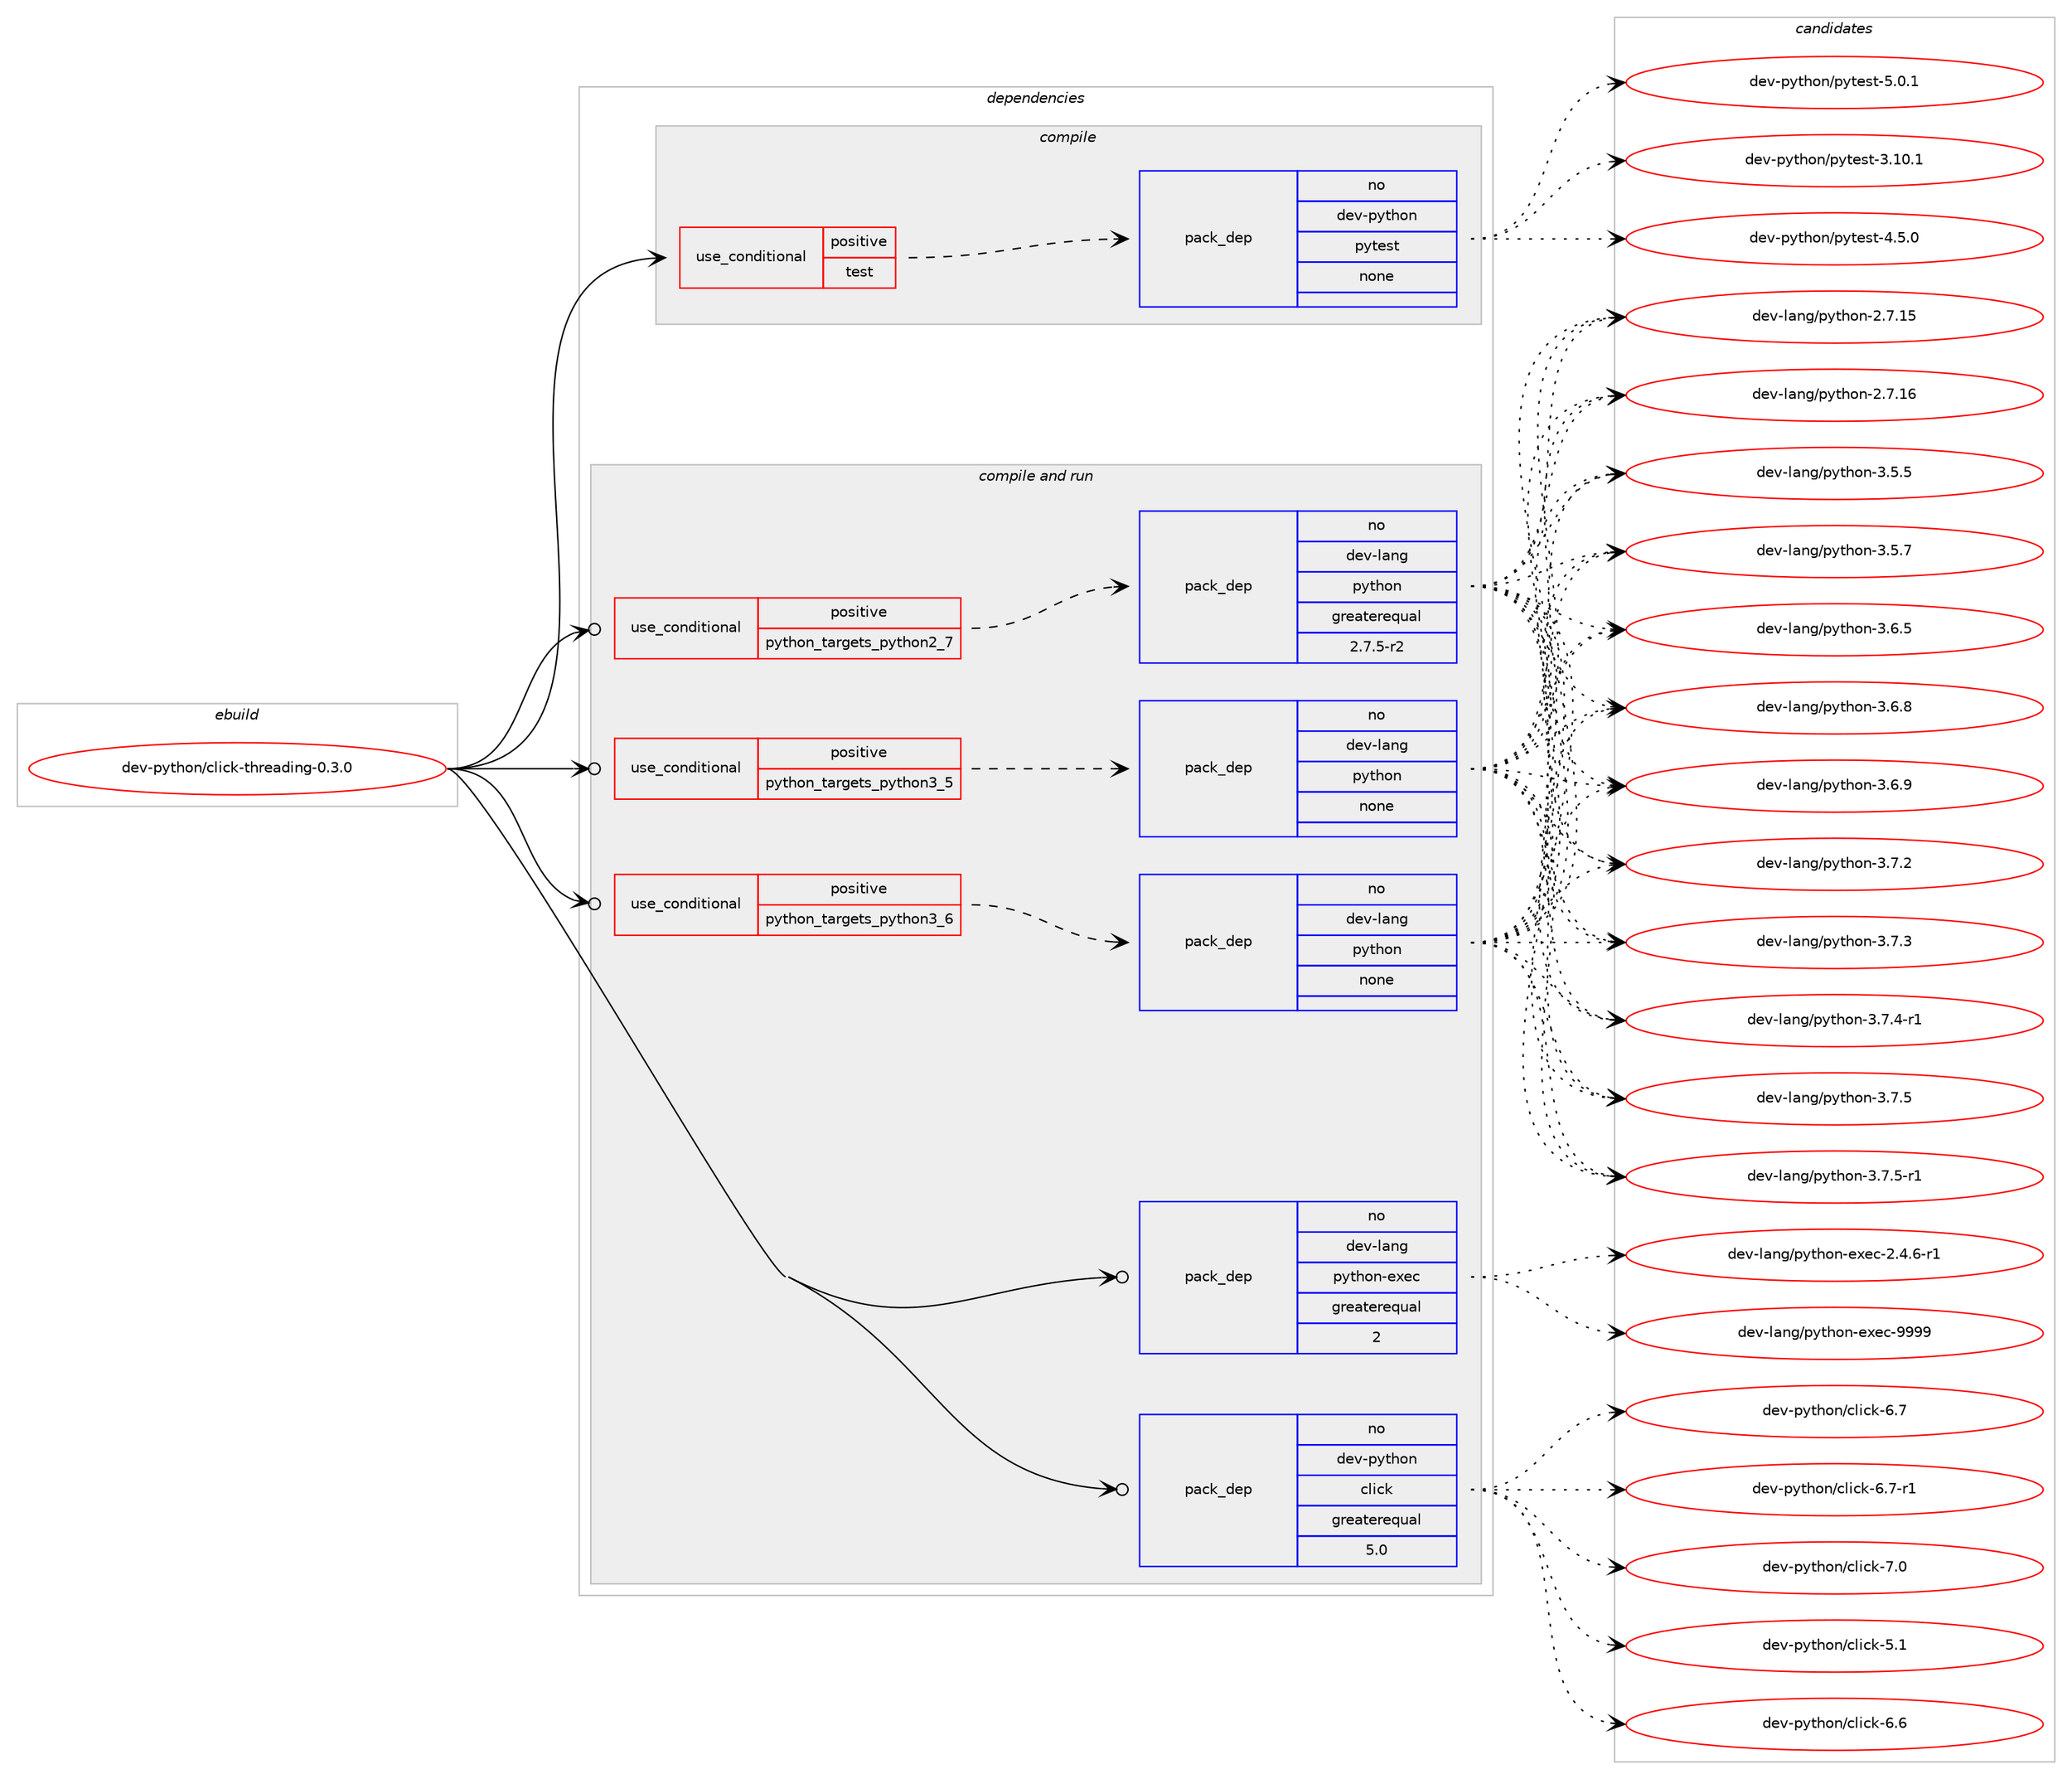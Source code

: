 digraph prolog {

# *************
# Graph options
# *************

newrank=true;
concentrate=true;
compound=true;
graph [rankdir=LR,fontname=Helvetica,fontsize=10,ranksep=1.5];#, ranksep=2.5, nodesep=0.2];
edge  [arrowhead=vee];
node  [fontname=Helvetica,fontsize=10];

# **********
# The ebuild
# **********

subgraph cluster_leftcol {
color=gray;
rank=same;
label=<<i>ebuild</i>>;
id [label="dev-python/click-threading-0.3.0", color=red, width=4, href="../dev-python/click-threading-0.3.0.svg"];
}

# ****************
# The dependencies
# ****************

subgraph cluster_midcol {
color=gray;
label=<<i>dependencies</i>>;
subgraph cluster_compile {
fillcolor="#eeeeee";
style=filled;
label=<<i>compile</i>>;
subgraph cond137617 {
dependency599169 [label=<<TABLE BORDER="0" CELLBORDER="1" CELLSPACING="0" CELLPADDING="4"><TR><TD ROWSPAN="3" CELLPADDING="10">use_conditional</TD></TR><TR><TD>positive</TD></TR><TR><TD>test</TD></TR></TABLE>>, shape=none, color=red];
subgraph pack449773 {
dependency599170 [label=<<TABLE BORDER="0" CELLBORDER="1" CELLSPACING="0" CELLPADDING="4" WIDTH="220"><TR><TD ROWSPAN="6" CELLPADDING="30">pack_dep</TD></TR><TR><TD WIDTH="110">no</TD></TR><TR><TD>dev-python</TD></TR><TR><TD>pytest</TD></TR><TR><TD>none</TD></TR><TR><TD></TD></TR></TABLE>>, shape=none, color=blue];
}
dependency599169:e -> dependency599170:w [weight=20,style="dashed",arrowhead="vee"];
}
id:e -> dependency599169:w [weight=20,style="solid",arrowhead="vee"];
}
subgraph cluster_compileandrun {
fillcolor="#eeeeee";
style=filled;
label=<<i>compile and run</i>>;
subgraph cond137618 {
dependency599171 [label=<<TABLE BORDER="0" CELLBORDER="1" CELLSPACING="0" CELLPADDING="4"><TR><TD ROWSPAN="3" CELLPADDING="10">use_conditional</TD></TR><TR><TD>positive</TD></TR><TR><TD>python_targets_python2_7</TD></TR></TABLE>>, shape=none, color=red];
subgraph pack449774 {
dependency599172 [label=<<TABLE BORDER="0" CELLBORDER="1" CELLSPACING="0" CELLPADDING="4" WIDTH="220"><TR><TD ROWSPAN="6" CELLPADDING="30">pack_dep</TD></TR><TR><TD WIDTH="110">no</TD></TR><TR><TD>dev-lang</TD></TR><TR><TD>python</TD></TR><TR><TD>greaterequal</TD></TR><TR><TD>2.7.5-r2</TD></TR></TABLE>>, shape=none, color=blue];
}
dependency599171:e -> dependency599172:w [weight=20,style="dashed",arrowhead="vee"];
}
id:e -> dependency599171:w [weight=20,style="solid",arrowhead="odotvee"];
subgraph cond137619 {
dependency599173 [label=<<TABLE BORDER="0" CELLBORDER="1" CELLSPACING="0" CELLPADDING="4"><TR><TD ROWSPAN="3" CELLPADDING="10">use_conditional</TD></TR><TR><TD>positive</TD></TR><TR><TD>python_targets_python3_5</TD></TR></TABLE>>, shape=none, color=red];
subgraph pack449775 {
dependency599174 [label=<<TABLE BORDER="0" CELLBORDER="1" CELLSPACING="0" CELLPADDING="4" WIDTH="220"><TR><TD ROWSPAN="6" CELLPADDING="30">pack_dep</TD></TR><TR><TD WIDTH="110">no</TD></TR><TR><TD>dev-lang</TD></TR><TR><TD>python</TD></TR><TR><TD>none</TD></TR><TR><TD></TD></TR></TABLE>>, shape=none, color=blue];
}
dependency599173:e -> dependency599174:w [weight=20,style="dashed",arrowhead="vee"];
}
id:e -> dependency599173:w [weight=20,style="solid",arrowhead="odotvee"];
subgraph cond137620 {
dependency599175 [label=<<TABLE BORDER="0" CELLBORDER="1" CELLSPACING="0" CELLPADDING="4"><TR><TD ROWSPAN="3" CELLPADDING="10">use_conditional</TD></TR><TR><TD>positive</TD></TR><TR><TD>python_targets_python3_6</TD></TR></TABLE>>, shape=none, color=red];
subgraph pack449776 {
dependency599176 [label=<<TABLE BORDER="0" CELLBORDER="1" CELLSPACING="0" CELLPADDING="4" WIDTH="220"><TR><TD ROWSPAN="6" CELLPADDING="30">pack_dep</TD></TR><TR><TD WIDTH="110">no</TD></TR><TR><TD>dev-lang</TD></TR><TR><TD>python</TD></TR><TR><TD>none</TD></TR><TR><TD></TD></TR></TABLE>>, shape=none, color=blue];
}
dependency599175:e -> dependency599176:w [weight=20,style="dashed",arrowhead="vee"];
}
id:e -> dependency599175:w [weight=20,style="solid",arrowhead="odotvee"];
subgraph pack449777 {
dependency599177 [label=<<TABLE BORDER="0" CELLBORDER="1" CELLSPACING="0" CELLPADDING="4" WIDTH="220"><TR><TD ROWSPAN="6" CELLPADDING="30">pack_dep</TD></TR><TR><TD WIDTH="110">no</TD></TR><TR><TD>dev-lang</TD></TR><TR><TD>python-exec</TD></TR><TR><TD>greaterequal</TD></TR><TR><TD>2</TD></TR></TABLE>>, shape=none, color=blue];
}
id:e -> dependency599177:w [weight=20,style="solid",arrowhead="odotvee"];
subgraph pack449778 {
dependency599178 [label=<<TABLE BORDER="0" CELLBORDER="1" CELLSPACING="0" CELLPADDING="4" WIDTH="220"><TR><TD ROWSPAN="6" CELLPADDING="30">pack_dep</TD></TR><TR><TD WIDTH="110">no</TD></TR><TR><TD>dev-python</TD></TR><TR><TD>click</TD></TR><TR><TD>greaterequal</TD></TR><TR><TD>5.0</TD></TR></TABLE>>, shape=none, color=blue];
}
id:e -> dependency599178:w [weight=20,style="solid",arrowhead="odotvee"];
}
subgraph cluster_run {
fillcolor="#eeeeee";
style=filled;
label=<<i>run</i>>;
}
}

# **************
# The candidates
# **************

subgraph cluster_choices {
rank=same;
color=gray;
label=<<i>candidates</i>>;

subgraph choice449773 {
color=black;
nodesep=1;
choice100101118451121211161041111104711212111610111511645514649484649 [label="dev-python/pytest-3.10.1", color=red, width=4,href="../dev-python/pytest-3.10.1.svg"];
choice1001011184511212111610411111047112121116101115116455246534648 [label="dev-python/pytest-4.5.0", color=red, width=4,href="../dev-python/pytest-4.5.0.svg"];
choice1001011184511212111610411111047112121116101115116455346484649 [label="dev-python/pytest-5.0.1", color=red, width=4,href="../dev-python/pytest-5.0.1.svg"];
dependency599170:e -> choice100101118451121211161041111104711212111610111511645514649484649:w [style=dotted,weight="100"];
dependency599170:e -> choice1001011184511212111610411111047112121116101115116455246534648:w [style=dotted,weight="100"];
dependency599170:e -> choice1001011184511212111610411111047112121116101115116455346484649:w [style=dotted,weight="100"];
}
subgraph choice449774 {
color=black;
nodesep=1;
choice10010111845108971101034711212111610411111045504655464953 [label="dev-lang/python-2.7.15", color=red, width=4,href="../dev-lang/python-2.7.15.svg"];
choice10010111845108971101034711212111610411111045504655464954 [label="dev-lang/python-2.7.16", color=red, width=4,href="../dev-lang/python-2.7.16.svg"];
choice100101118451089711010347112121116104111110455146534653 [label="dev-lang/python-3.5.5", color=red, width=4,href="../dev-lang/python-3.5.5.svg"];
choice100101118451089711010347112121116104111110455146534655 [label="dev-lang/python-3.5.7", color=red, width=4,href="../dev-lang/python-3.5.7.svg"];
choice100101118451089711010347112121116104111110455146544653 [label="dev-lang/python-3.6.5", color=red, width=4,href="../dev-lang/python-3.6.5.svg"];
choice100101118451089711010347112121116104111110455146544656 [label="dev-lang/python-3.6.8", color=red, width=4,href="../dev-lang/python-3.6.8.svg"];
choice100101118451089711010347112121116104111110455146544657 [label="dev-lang/python-3.6.9", color=red, width=4,href="../dev-lang/python-3.6.9.svg"];
choice100101118451089711010347112121116104111110455146554650 [label="dev-lang/python-3.7.2", color=red, width=4,href="../dev-lang/python-3.7.2.svg"];
choice100101118451089711010347112121116104111110455146554651 [label="dev-lang/python-3.7.3", color=red, width=4,href="../dev-lang/python-3.7.3.svg"];
choice1001011184510897110103471121211161041111104551465546524511449 [label="dev-lang/python-3.7.4-r1", color=red, width=4,href="../dev-lang/python-3.7.4-r1.svg"];
choice100101118451089711010347112121116104111110455146554653 [label="dev-lang/python-3.7.5", color=red, width=4,href="../dev-lang/python-3.7.5.svg"];
choice1001011184510897110103471121211161041111104551465546534511449 [label="dev-lang/python-3.7.5-r1", color=red, width=4,href="../dev-lang/python-3.7.5-r1.svg"];
dependency599172:e -> choice10010111845108971101034711212111610411111045504655464953:w [style=dotted,weight="100"];
dependency599172:e -> choice10010111845108971101034711212111610411111045504655464954:w [style=dotted,weight="100"];
dependency599172:e -> choice100101118451089711010347112121116104111110455146534653:w [style=dotted,weight="100"];
dependency599172:e -> choice100101118451089711010347112121116104111110455146534655:w [style=dotted,weight="100"];
dependency599172:e -> choice100101118451089711010347112121116104111110455146544653:w [style=dotted,weight="100"];
dependency599172:e -> choice100101118451089711010347112121116104111110455146544656:w [style=dotted,weight="100"];
dependency599172:e -> choice100101118451089711010347112121116104111110455146544657:w [style=dotted,weight="100"];
dependency599172:e -> choice100101118451089711010347112121116104111110455146554650:w [style=dotted,weight="100"];
dependency599172:e -> choice100101118451089711010347112121116104111110455146554651:w [style=dotted,weight="100"];
dependency599172:e -> choice1001011184510897110103471121211161041111104551465546524511449:w [style=dotted,weight="100"];
dependency599172:e -> choice100101118451089711010347112121116104111110455146554653:w [style=dotted,weight="100"];
dependency599172:e -> choice1001011184510897110103471121211161041111104551465546534511449:w [style=dotted,weight="100"];
}
subgraph choice449775 {
color=black;
nodesep=1;
choice10010111845108971101034711212111610411111045504655464953 [label="dev-lang/python-2.7.15", color=red, width=4,href="../dev-lang/python-2.7.15.svg"];
choice10010111845108971101034711212111610411111045504655464954 [label="dev-lang/python-2.7.16", color=red, width=4,href="../dev-lang/python-2.7.16.svg"];
choice100101118451089711010347112121116104111110455146534653 [label="dev-lang/python-3.5.5", color=red, width=4,href="../dev-lang/python-3.5.5.svg"];
choice100101118451089711010347112121116104111110455146534655 [label="dev-lang/python-3.5.7", color=red, width=4,href="../dev-lang/python-3.5.7.svg"];
choice100101118451089711010347112121116104111110455146544653 [label="dev-lang/python-3.6.5", color=red, width=4,href="../dev-lang/python-3.6.5.svg"];
choice100101118451089711010347112121116104111110455146544656 [label="dev-lang/python-3.6.8", color=red, width=4,href="../dev-lang/python-3.6.8.svg"];
choice100101118451089711010347112121116104111110455146544657 [label="dev-lang/python-3.6.9", color=red, width=4,href="../dev-lang/python-3.6.9.svg"];
choice100101118451089711010347112121116104111110455146554650 [label="dev-lang/python-3.7.2", color=red, width=4,href="../dev-lang/python-3.7.2.svg"];
choice100101118451089711010347112121116104111110455146554651 [label="dev-lang/python-3.7.3", color=red, width=4,href="../dev-lang/python-3.7.3.svg"];
choice1001011184510897110103471121211161041111104551465546524511449 [label="dev-lang/python-3.7.4-r1", color=red, width=4,href="../dev-lang/python-3.7.4-r1.svg"];
choice100101118451089711010347112121116104111110455146554653 [label="dev-lang/python-3.7.5", color=red, width=4,href="../dev-lang/python-3.7.5.svg"];
choice1001011184510897110103471121211161041111104551465546534511449 [label="dev-lang/python-3.7.5-r1", color=red, width=4,href="../dev-lang/python-3.7.5-r1.svg"];
dependency599174:e -> choice10010111845108971101034711212111610411111045504655464953:w [style=dotted,weight="100"];
dependency599174:e -> choice10010111845108971101034711212111610411111045504655464954:w [style=dotted,weight="100"];
dependency599174:e -> choice100101118451089711010347112121116104111110455146534653:w [style=dotted,weight="100"];
dependency599174:e -> choice100101118451089711010347112121116104111110455146534655:w [style=dotted,weight="100"];
dependency599174:e -> choice100101118451089711010347112121116104111110455146544653:w [style=dotted,weight="100"];
dependency599174:e -> choice100101118451089711010347112121116104111110455146544656:w [style=dotted,weight="100"];
dependency599174:e -> choice100101118451089711010347112121116104111110455146544657:w [style=dotted,weight="100"];
dependency599174:e -> choice100101118451089711010347112121116104111110455146554650:w [style=dotted,weight="100"];
dependency599174:e -> choice100101118451089711010347112121116104111110455146554651:w [style=dotted,weight="100"];
dependency599174:e -> choice1001011184510897110103471121211161041111104551465546524511449:w [style=dotted,weight="100"];
dependency599174:e -> choice100101118451089711010347112121116104111110455146554653:w [style=dotted,weight="100"];
dependency599174:e -> choice1001011184510897110103471121211161041111104551465546534511449:w [style=dotted,weight="100"];
}
subgraph choice449776 {
color=black;
nodesep=1;
choice10010111845108971101034711212111610411111045504655464953 [label="dev-lang/python-2.7.15", color=red, width=4,href="../dev-lang/python-2.7.15.svg"];
choice10010111845108971101034711212111610411111045504655464954 [label="dev-lang/python-2.7.16", color=red, width=4,href="../dev-lang/python-2.7.16.svg"];
choice100101118451089711010347112121116104111110455146534653 [label="dev-lang/python-3.5.5", color=red, width=4,href="../dev-lang/python-3.5.5.svg"];
choice100101118451089711010347112121116104111110455146534655 [label="dev-lang/python-3.5.7", color=red, width=4,href="../dev-lang/python-3.5.7.svg"];
choice100101118451089711010347112121116104111110455146544653 [label="dev-lang/python-3.6.5", color=red, width=4,href="../dev-lang/python-3.6.5.svg"];
choice100101118451089711010347112121116104111110455146544656 [label="dev-lang/python-3.6.8", color=red, width=4,href="../dev-lang/python-3.6.8.svg"];
choice100101118451089711010347112121116104111110455146544657 [label="dev-lang/python-3.6.9", color=red, width=4,href="../dev-lang/python-3.6.9.svg"];
choice100101118451089711010347112121116104111110455146554650 [label="dev-lang/python-3.7.2", color=red, width=4,href="../dev-lang/python-3.7.2.svg"];
choice100101118451089711010347112121116104111110455146554651 [label="dev-lang/python-3.7.3", color=red, width=4,href="../dev-lang/python-3.7.3.svg"];
choice1001011184510897110103471121211161041111104551465546524511449 [label="dev-lang/python-3.7.4-r1", color=red, width=4,href="../dev-lang/python-3.7.4-r1.svg"];
choice100101118451089711010347112121116104111110455146554653 [label="dev-lang/python-3.7.5", color=red, width=4,href="../dev-lang/python-3.7.5.svg"];
choice1001011184510897110103471121211161041111104551465546534511449 [label="dev-lang/python-3.7.5-r1", color=red, width=4,href="../dev-lang/python-3.7.5-r1.svg"];
dependency599176:e -> choice10010111845108971101034711212111610411111045504655464953:w [style=dotted,weight="100"];
dependency599176:e -> choice10010111845108971101034711212111610411111045504655464954:w [style=dotted,weight="100"];
dependency599176:e -> choice100101118451089711010347112121116104111110455146534653:w [style=dotted,weight="100"];
dependency599176:e -> choice100101118451089711010347112121116104111110455146534655:w [style=dotted,weight="100"];
dependency599176:e -> choice100101118451089711010347112121116104111110455146544653:w [style=dotted,weight="100"];
dependency599176:e -> choice100101118451089711010347112121116104111110455146544656:w [style=dotted,weight="100"];
dependency599176:e -> choice100101118451089711010347112121116104111110455146544657:w [style=dotted,weight="100"];
dependency599176:e -> choice100101118451089711010347112121116104111110455146554650:w [style=dotted,weight="100"];
dependency599176:e -> choice100101118451089711010347112121116104111110455146554651:w [style=dotted,weight="100"];
dependency599176:e -> choice1001011184510897110103471121211161041111104551465546524511449:w [style=dotted,weight="100"];
dependency599176:e -> choice100101118451089711010347112121116104111110455146554653:w [style=dotted,weight="100"];
dependency599176:e -> choice1001011184510897110103471121211161041111104551465546534511449:w [style=dotted,weight="100"];
}
subgraph choice449777 {
color=black;
nodesep=1;
choice10010111845108971101034711212111610411111045101120101994550465246544511449 [label="dev-lang/python-exec-2.4.6-r1", color=red, width=4,href="../dev-lang/python-exec-2.4.6-r1.svg"];
choice10010111845108971101034711212111610411111045101120101994557575757 [label="dev-lang/python-exec-9999", color=red, width=4,href="../dev-lang/python-exec-9999.svg"];
dependency599177:e -> choice10010111845108971101034711212111610411111045101120101994550465246544511449:w [style=dotted,weight="100"];
dependency599177:e -> choice10010111845108971101034711212111610411111045101120101994557575757:w [style=dotted,weight="100"];
}
subgraph choice449778 {
color=black;
nodesep=1;
choice1001011184511212111610411111047991081059910745534649 [label="dev-python/click-5.1", color=red, width=4,href="../dev-python/click-5.1.svg"];
choice1001011184511212111610411111047991081059910745544654 [label="dev-python/click-6.6", color=red, width=4,href="../dev-python/click-6.6.svg"];
choice1001011184511212111610411111047991081059910745544655 [label="dev-python/click-6.7", color=red, width=4,href="../dev-python/click-6.7.svg"];
choice10010111845112121116104111110479910810599107455446554511449 [label="dev-python/click-6.7-r1", color=red, width=4,href="../dev-python/click-6.7-r1.svg"];
choice1001011184511212111610411111047991081059910745554648 [label="dev-python/click-7.0", color=red, width=4,href="../dev-python/click-7.0.svg"];
dependency599178:e -> choice1001011184511212111610411111047991081059910745534649:w [style=dotted,weight="100"];
dependency599178:e -> choice1001011184511212111610411111047991081059910745544654:w [style=dotted,weight="100"];
dependency599178:e -> choice1001011184511212111610411111047991081059910745544655:w [style=dotted,weight="100"];
dependency599178:e -> choice10010111845112121116104111110479910810599107455446554511449:w [style=dotted,weight="100"];
dependency599178:e -> choice1001011184511212111610411111047991081059910745554648:w [style=dotted,weight="100"];
}
}

}
